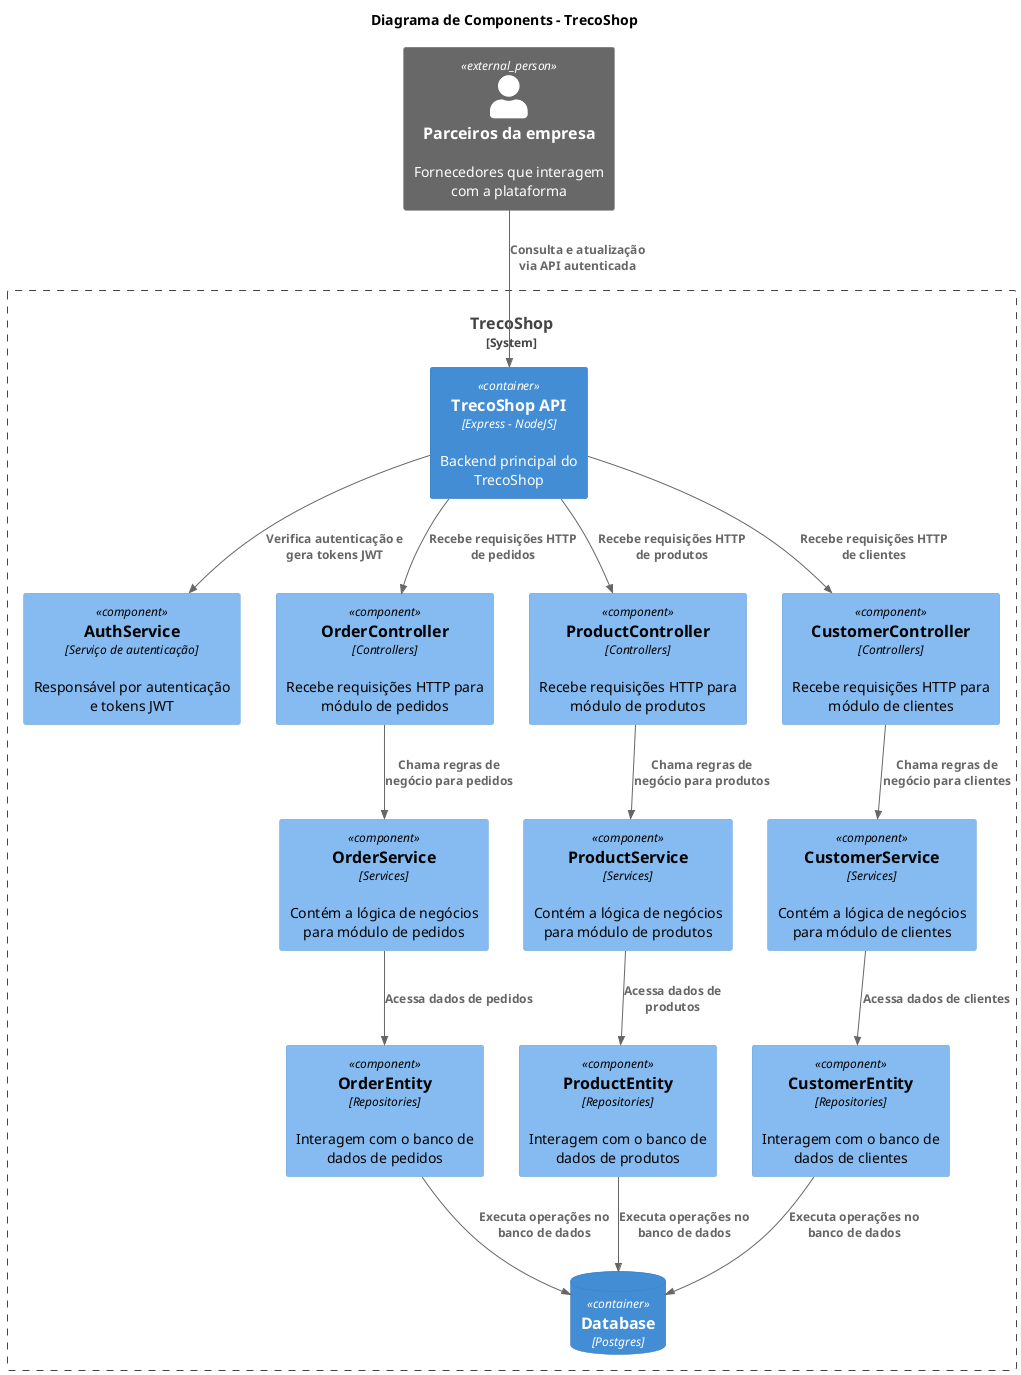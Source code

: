 @startuml C4_Component
!include <C4/C4_Component>

title Diagrama de Components - TrecoShop


Person_Ext(Partners, "Parceiros da empresa", "Fornecedores que interagem com a plataforma")

System_Boundary(TrecoShop, "TrecoShop") {
  Container(API, "TrecoShop API", "Express - NodeJS", "Backend principal do TrecoShop")
  ContainerDb(Database, "Database", "Postgres")
  Component(AuthService, "AuthService", "Serviço de autenticação", "Responsável por autenticação e tokens JWT")

  Component(OrderController, "OrderController", "Controllers", "Recebe requisições HTTP para módulo de pedidos")
  Component(OrderService, "OrderService", "Services", "Contém a lógica de negócios para módulo de pedidos")
  Component(OrderEntity, "OrderEntity", "Repositories", "Interagem com o banco de dados de pedidos")

  Component(ProductController, "ProductController", "Controllers", "Recebe requisições HTTP para módulo de produtos")
  Component(ProductService, "ProductService", "Services", "Contém a lógica de negócios para módulo de produtos")
  Component(ProductEntity, "ProductEntity", "Repositories", "Interagem com o banco de dados de produtos")

  Component(CustomerController, "CustomerController", "Controllers", "Recebe requisições HTTP para módulo de clientes")
  Component(CustomerService, "CustomerService", "Services", "Contém a lógica de negócios para módulo de clientes")
  Component(CustomerEntity, "CustomerEntity", "Repositories", "Interagem com o banco de dados de clientes")
}

Rel(Partners, API, "Consulta e atualização via API autenticada")
Rel(API, AuthService, "Verifica autenticação e gera tokens JWT")

Rel(API, OrderController, "Recebe requisições HTTP de pedidos")
Rel(OrderController, OrderService, "Chama regras de negócio para pedidos")
Rel(OrderService, OrderEntity, "Acessa dados de pedidos")
Rel(OrderEntity, Database, "Executa operações no banco de dados")

Rel(API, ProductController, "Recebe requisições HTTP de produtos")
Rel(ProductController, ProductService, "Chama regras de negócio para produtos")
Rel(ProductService, ProductEntity, "Acessa dados de produtos")
Rel(ProductEntity, Database, "Executa operações no banco de dados")

Rel(API, CustomerController, "Recebe requisições HTTP de clientes")
Rel(CustomerController, CustomerService, "Chama regras de negócio para clientes")
Rel(CustomerService, CustomerEntity, "Acessa dados de clientes")
Rel(CustomerEntity, Database, "Executa operações no banco de dados")

@enduml
